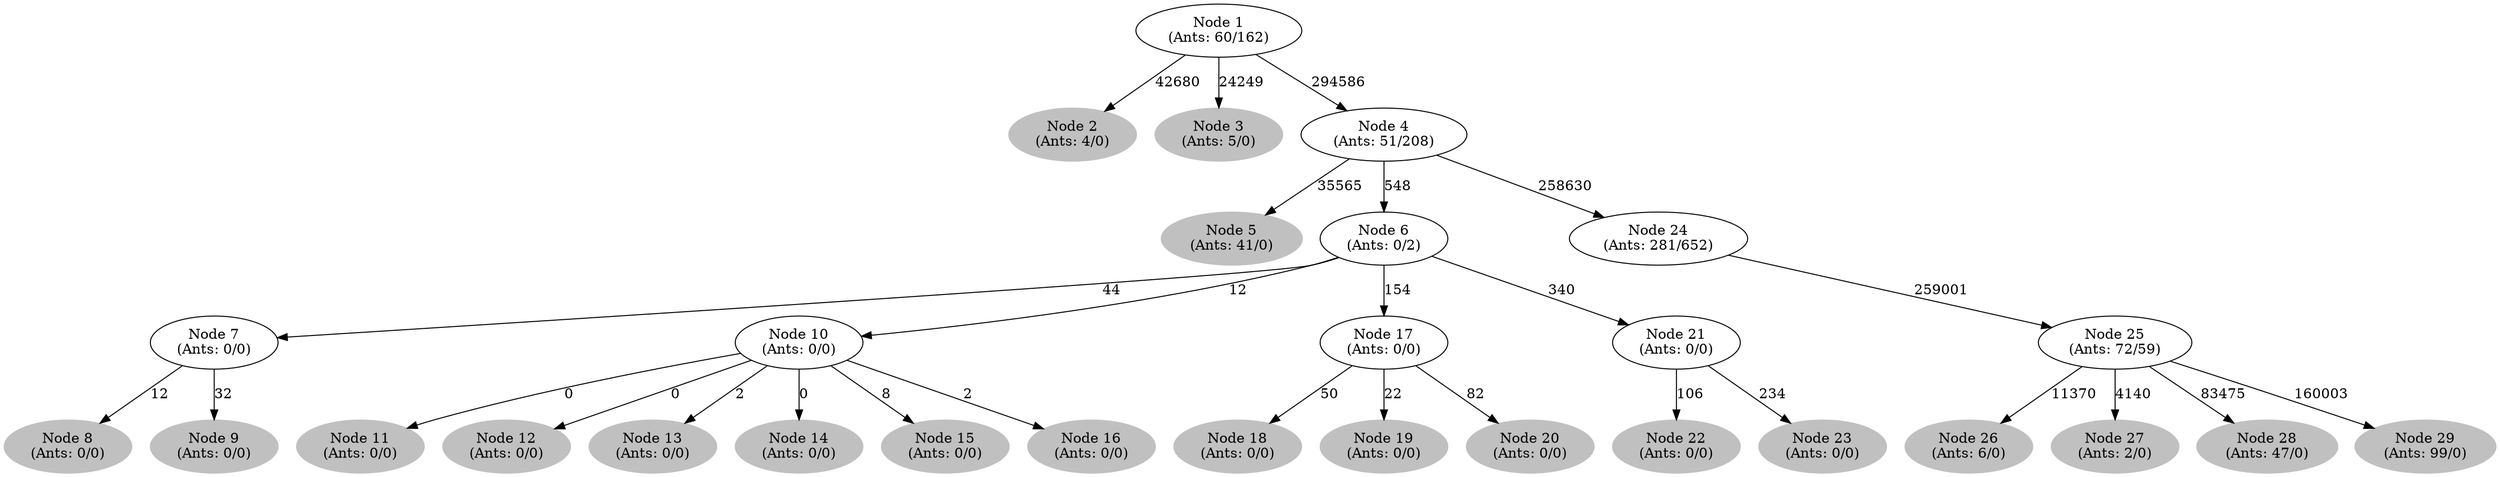 digraph G {
	
	 "Node 2\n(Ants: 4/0)" [style=filled,color="gray"];
	"Node 1\n(Ants: 60/162)" -> "Node 2\n(Ants: 4/0)" [label=42680];
	 "Node 3\n(Ants: 5/0)" [style=filled,color="gray"];
	"Node 1\n(Ants: 60/162)" -> "Node 3\n(Ants: 5/0)" [label=24249];
	 "Node 1\n(Ants: 60/162)" -> "Node 4\n(Ants: 51/208)" [label=294586];
	 "Node 5\n(Ants: 41/0)" [style=filled,color="gray"];
	"Node 4\n(Ants: 51/208)" -> "Node 5\n(Ants: 41/0)" [label=35565];
	 "Node 4\n(Ants: 51/208)" -> "Node 6\n(Ants: 0/2)" [label=548];
	 "Node 6\n(Ants: 0/2)" -> "Node 7\n(Ants: 0/0)" [label=44];
	 "Node 8\n(Ants: 0/0)" [style=filled,color="gray"];
	"Node 7\n(Ants: 0/0)" -> "Node 8\n(Ants: 0/0)" [label=12];
	 "Node 9\n(Ants: 0/0)" [style=filled,color="gray"];
	"Node 7\n(Ants: 0/0)" -> "Node 9\n(Ants: 0/0)" [label=32];
	 "Node 6\n(Ants: 0/2)" -> "Node 10\n(Ants: 0/0)" [label=12];
	 "Node 11\n(Ants: 0/0)" [style=filled,color="gray"];
	"Node 10\n(Ants: 0/0)" -> "Node 11\n(Ants: 0/0)" [label=0];
	 "Node 12\n(Ants: 0/0)" [style=filled,color="gray"];
	"Node 10\n(Ants: 0/0)" -> "Node 12\n(Ants: 0/0)" [label=0];
	 "Node 13\n(Ants: 0/0)" [style=filled,color="gray"];
	"Node 10\n(Ants: 0/0)" -> "Node 13\n(Ants: 0/0)" [label=2];
	 "Node 14\n(Ants: 0/0)" [style=filled,color="gray"];
	"Node 10\n(Ants: 0/0)" -> "Node 14\n(Ants: 0/0)" [label=0];
	 "Node 15\n(Ants: 0/0)" [style=filled,color="gray"];
	"Node 10\n(Ants: 0/0)" -> "Node 15\n(Ants: 0/0)" [label=8];
	 "Node 16\n(Ants: 0/0)" [style=filled,color="gray"];
	"Node 10\n(Ants: 0/0)" -> "Node 16\n(Ants: 0/0)" [label=2];
	 "Node 6\n(Ants: 0/2)" -> "Node 17\n(Ants: 0/0)" [label=154];
	 "Node 18\n(Ants: 0/0)" [style=filled,color="gray"];
	"Node 17\n(Ants: 0/0)" -> "Node 18\n(Ants: 0/0)" [label=50];
	 "Node 19\n(Ants: 0/0)" [style=filled,color="gray"];
	"Node 17\n(Ants: 0/0)" -> "Node 19\n(Ants: 0/0)" [label=22];
	 "Node 20\n(Ants: 0/0)" [style=filled,color="gray"];
	"Node 17\n(Ants: 0/0)" -> "Node 20\n(Ants: 0/0)" [label=82];
	 "Node 6\n(Ants: 0/2)" -> "Node 21\n(Ants: 0/0)" [label=340];
	 "Node 22\n(Ants: 0/0)" [style=filled,color="gray"];
	"Node 21\n(Ants: 0/0)" -> "Node 22\n(Ants: 0/0)" [label=106];
	 "Node 23\n(Ants: 0/0)" [style=filled,color="gray"];
	"Node 21\n(Ants: 0/0)" -> "Node 23\n(Ants: 0/0)" [label=234];
	 "Node 4\n(Ants: 51/208)" -> "Node 24\n(Ants: 281/652)" [label=258630];
	 "Node 24\n(Ants: 281/652)" -> "Node 25\n(Ants: 72/59)" [label=259001];
	 "Node 26\n(Ants: 6/0)" [style=filled,color="gray"];
	"Node 25\n(Ants: 72/59)" -> "Node 26\n(Ants: 6/0)" [label=11370];
	 "Node 27\n(Ants: 2/0)" [style=filled,color="gray"];
	"Node 25\n(Ants: 72/59)" -> "Node 27\n(Ants: 2/0)" [label=4140];
	 "Node 28\n(Ants: 47/0)" [style=filled,color="gray"];
	"Node 25\n(Ants: 72/59)" -> "Node 28\n(Ants: 47/0)" [label=83475];
	 "Node 29\n(Ants: 99/0)" [style=filled,color="gray"];
	"Node 25\n(Ants: 72/59)" -> "Node 29\n(Ants: 99/0)" [label=160003];
	 
}
